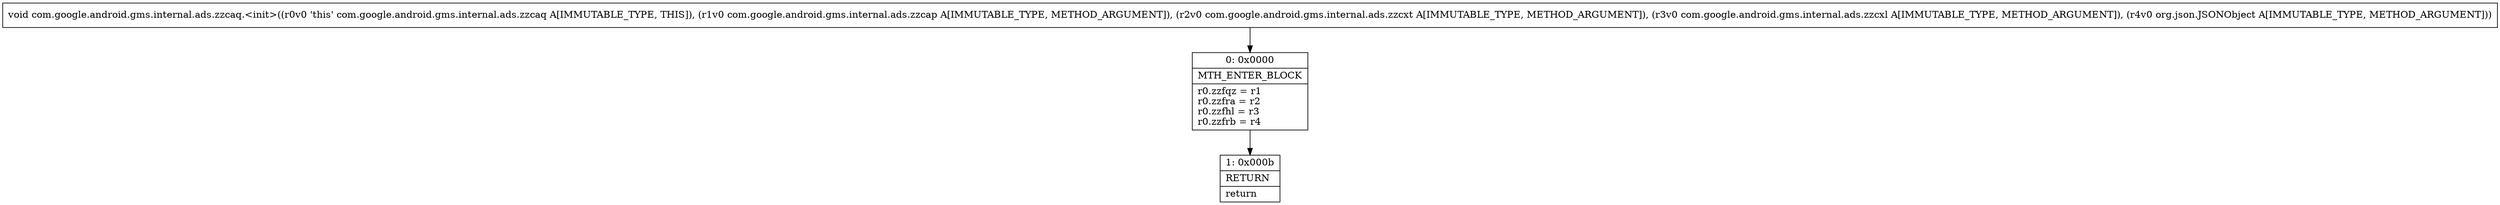 digraph "CFG forcom.google.android.gms.internal.ads.zzcaq.\<init\>(Lcom\/google\/android\/gms\/internal\/ads\/zzcap;Lcom\/google\/android\/gms\/internal\/ads\/zzcxt;Lcom\/google\/android\/gms\/internal\/ads\/zzcxl;Lorg\/json\/JSONObject;)V" {
Node_0 [shape=record,label="{0\:\ 0x0000|MTH_ENTER_BLOCK\l|r0.zzfqz = r1\lr0.zzfra = r2\lr0.zzfhl = r3\lr0.zzfrb = r4\l}"];
Node_1 [shape=record,label="{1\:\ 0x000b|RETURN\l|return\l}"];
MethodNode[shape=record,label="{void com.google.android.gms.internal.ads.zzcaq.\<init\>((r0v0 'this' com.google.android.gms.internal.ads.zzcaq A[IMMUTABLE_TYPE, THIS]), (r1v0 com.google.android.gms.internal.ads.zzcap A[IMMUTABLE_TYPE, METHOD_ARGUMENT]), (r2v0 com.google.android.gms.internal.ads.zzcxt A[IMMUTABLE_TYPE, METHOD_ARGUMENT]), (r3v0 com.google.android.gms.internal.ads.zzcxl A[IMMUTABLE_TYPE, METHOD_ARGUMENT]), (r4v0 org.json.JSONObject A[IMMUTABLE_TYPE, METHOD_ARGUMENT])) }"];
MethodNode -> Node_0;
Node_0 -> Node_1;
}


